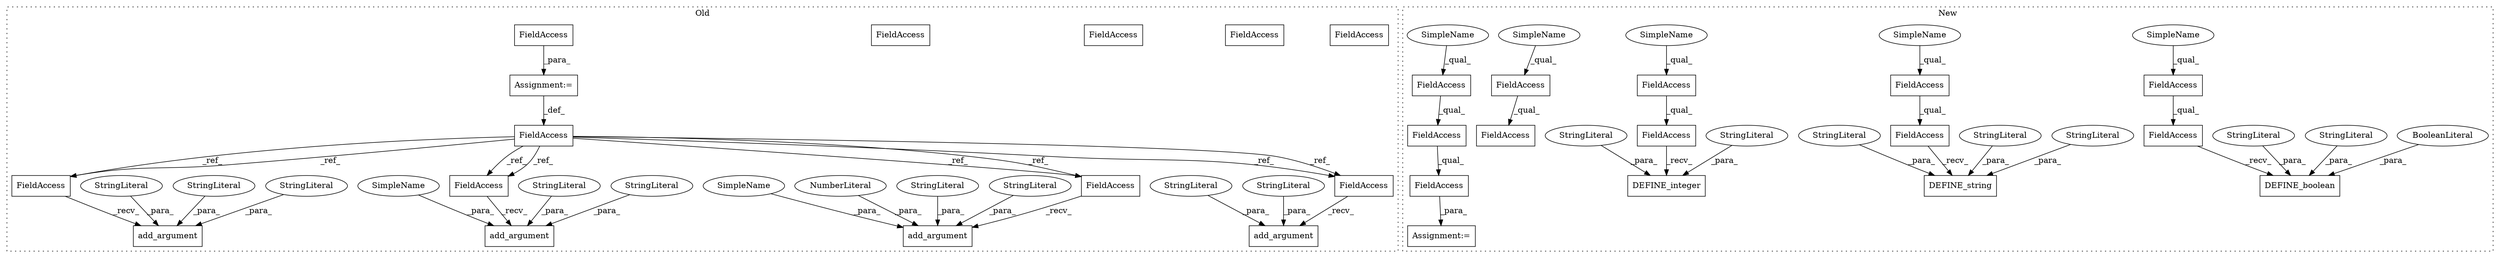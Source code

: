 digraph G {
subgraph cluster0 {
1 [label="add_argument" a="32" s="562,642" l="13,1" shape="box"];
3 [label="NumberLiteral" a="34" s="597" l="2" shape="ellipse"];
5 [label="FieldAccess" a="22" s="229" l="6" shape="box"];
6 [label="add_argument" a="32" s="385,451" l="13,1" shape="box"];
10 [label="FieldAccess" a="22" s="256" l="6" shape="box"];
11 [label="add_argument" a="32" s="465,548" l="13,1" shape="box"];
16 [label="FieldAccess" a="22" s="378" l="6" shape="box"];
18 [label="FieldAccess" a="22" s="458" l="6" shape="box"];
19 [label="FieldAccess" a="22" s="555" l="6" shape="box"];
21 [label="StringLiteral" a="45" s="514" l="34" shape="ellipse"];
24 [label="StringLiteral" a="45" s="478" l="24" shape="ellipse"];
25 [label="StringLiteral" a="45" s="575" l="17" shape="ellipse"];
26 [label="StringLiteral" a="45" s="424" l="27" shape="ellipse"];
27 [label="StringLiteral" a="45" s="398" l="13" shape="ellipse"];
28 [label="StringLiteral" a="45" s="600" l="42" shape="ellipse"];
29 [label="Assignment:=" a="7" s="235" l="1" shape="box"];
31 [label="add_argument" a="32" s="263,371" l="13,1" shape="box"];
34 [label="FieldAccess" a="22" s="236" l="14" shape="box"];
39 [label="StringLiteral" a="45" s="297" l="20" shape="ellipse"];
40 [label="StringLiteral" a="45" s="276" l="13" shape="ellipse"];
42 [label="StringLiteral" a="45" s="318" l="53" shape="ellipse"];
50 [label="FieldAccess" a="22" s="555" l="6" shape="box"];
51 [label="FieldAccess" a="22" s="378" l="6" shape="box"];
52 [label="FieldAccess" a="22" s="458" l="6" shape="box"];
53 [label="FieldAccess" a="22" s="256" l="6" shape="box"];
54 [label="SimpleName" a="42" s="593" l="3" shape="ellipse"];
55 [label="SimpleName" a="42" s="412" l="3" shape="ellipse"];
label = "Old";
style="dotted";
}
subgraph cluster1 {
2 [label="DEFINE_boolean" a="32" s="506,584" l="15,1" shape="box"];
4 [label="FieldAccess" a="22" s="485" l="20" shape="box"];
7 [label="FieldAccess" a="22" s="485" l="14" shape="box"];
8 [label="FieldAccess" a="22" s="591" l="14" shape="box"];
9 [label="FieldAccess" a="22" s="235" l="14" shape="box"];
12 [label="FieldAccess" a="22" s="267" l="14" shape="box"];
13 [label="FieldAccess" a="22" s="235" l="20" shape="box"];
14 [label="FieldAccess" a="22" s="235" l="26" shape="box"];
15 [label="FieldAccess" a="22" s="591" l="20" shape="box"];
17 [label="FieldAccess" a="22" s="267" l="20" shape="box"];
20 [label="BooleanLiteral" a="9" s="544" l="5" shape="ellipse"];
22 [label="StringLiteral" a="45" s="550" l="34" shape="ellipse"];
23 [label="StringLiteral" a="45" s="521" l="22" shape="ellipse"];
30 [label="Assignment:=" a="7" s="234" l="1" shape="box"];
32 [label="FieldAccess" a="22" s="395" l="14" shape="box"];
33 [label="FieldAccess" a="22" s="395" l="20" shape="box"];
35 [label="DEFINE_integer" a="32" s="416,478" l="15,1" shape="box"];
36 [label="DEFINE_string" a="32" s="288,388" l="14,1" shape="box"];
37 [label="StringLiteral" a="45" s="335" l="53" shape="ellipse"];
38 [label="StringLiteral" a="45" s="431" l="11" shape="ellipse"];
41 [label="StringLiteral" a="45" s="314" l="20" shape="ellipse"];
43 [label="StringLiteral" a="45" s="302" l="11" shape="ellipse"];
44 [label="StringLiteral" a="45" s="451" l="27" shape="ellipse"];
45 [label="SimpleName" a="42" s="267" l="10" shape="ellipse"];
46 [label="SimpleName" a="42" s="485" l="10" shape="ellipse"];
47 [label="SimpleName" a="42" s="395" l="10" shape="ellipse"];
48 [label="SimpleName" a="42" s="591" l="10" shape="ellipse"];
49 [label="SimpleName" a="42" s="235" l="10" shape="ellipse"];
label = "New";
style="dotted";
}
3 -> 1 [label="_para_"];
4 -> 2 [label="_recv_"];
5 -> 50 [label="_ref_"];
5 -> 51 [label="_ref_"];
5 -> 52 [label="_ref_"];
5 -> 50 [label="_ref_"];
5 -> 53 [label="_ref_"];
5 -> 53 [label="_ref_"];
5 -> 51 [label="_ref_"];
5 -> 52 [label="_ref_"];
7 -> 4 [label="_qual_"];
8 -> 15 [label="_qual_"];
9 -> 13 [label="_qual_"];
12 -> 17 [label="_qual_"];
13 -> 14 [label="_qual_"];
14 -> 30 [label="_para_"];
17 -> 36 [label="_recv_"];
20 -> 2 [label="_para_"];
21 -> 11 [label="_para_"];
22 -> 2 [label="_para_"];
23 -> 2 [label="_para_"];
24 -> 11 [label="_para_"];
25 -> 1 [label="_para_"];
26 -> 6 [label="_para_"];
27 -> 6 [label="_para_"];
28 -> 1 [label="_para_"];
29 -> 5 [label="_def_"];
32 -> 33 [label="_qual_"];
33 -> 35 [label="_recv_"];
34 -> 29 [label="_para_"];
37 -> 36 [label="_para_"];
38 -> 35 [label="_para_"];
39 -> 31 [label="_para_"];
40 -> 31 [label="_para_"];
41 -> 36 [label="_para_"];
42 -> 31 [label="_para_"];
43 -> 36 [label="_para_"];
44 -> 35 [label="_para_"];
45 -> 12 [label="_qual_"];
46 -> 7 [label="_qual_"];
47 -> 32 [label="_qual_"];
48 -> 8 [label="_qual_"];
49 -> 9 [label="_qual_"];
50 -> 1 [label="_recv_"];
51 -> 6 [label="_recv_"];
52 -> 11 [label="_recv_"];
53 -> 31 [label="_recv_"];
54 -> 1 [label="_para_"];
55 -> 6 [label="_para_"];
}